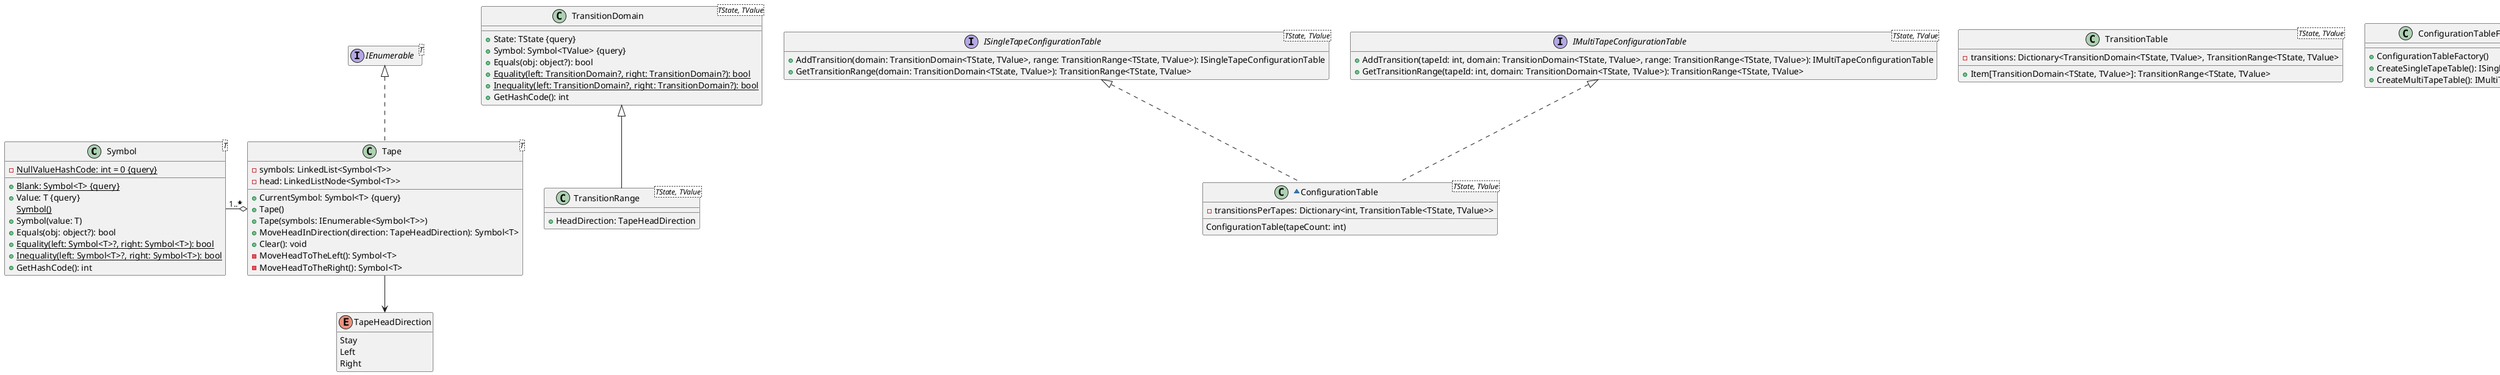 @startuml classes

hide interface empty members
hide enum empty members

class "Symbol<T>" as Symbol {
    -{static} NullValueHashCode: int = 0 {query}
    +{method} {static} Blank: Symbol<T> {query}
    +{method} Value: T {query}
    {static} Symbol()
    +Symbol(value: T)
    +Equals(obj: object?): bool
    +{static} Equality(left: Symbol<T>?, right: Symbol<T>): bool
    +{static} Inequality(left: Symbol<T>?, right: Symbol<T>): bool
    +GetHashCode(): int
}

enum TapeHeadDirection {
    Stay
    Left
    Right
}

class "Tape<T>" as Tape {
    -symbols: LinkedList<Symbol<T>>
    -head: LinkedListNode<Symbol<T>>
    +{method} CurrentSymbol: Symbol<T> {query}
    +Tape()
    +Tape(symbols: IEnumerable<Symbol<T>>)
    +MoveHeadInDirection(direction: TapeHeadDirection): Symbol<T>
    +Clear(): void
    -MoveHeadToTheLeft(): Symbol<T>
    -MoveHeadToTheRight(): Symbol<T>
}

Tape "*" o-left- "1..*" Symbol
interface "IEnumerable<T>" as IEnumerable
IEnumerable <|.. Tape
Tape --> TapeHeadDirection


class "TransitionDomain<TState, TValue>" as TransitionDomain {
    +{method} State: TState {query}
    +{method} Symbol: Symbol<TValue> {query}
    +Equals(obj: object?): bool
    +{static} Equality(left: TransitionDomain?, right: TransitionDomain?): bool
    +{static} Inequality(left: TransitionDomain?, right: TransitionDomain?): bool
    +GetHashCode(): int
}

class "TransitionRange<TState, TValue>" as TransitionRange {
    +{method} HeadDirection: TapeHeadDirection
}

interface "ISingleTapeConfigurationTable<TState, TValue>" as ISingleTapeConfigurationTable {
    +AddTransition(domain: TransitionDomain<TState, TValue>, range: TransitionRange<TState, TValue>): ISingleTapeConfigurationTable
    +GetTransitionRange(domain: TransitionDomain<TState, TValue>): TransitionRange<TState, TValue>
}

interface "IMultiTapeConfigurationTable<TState, TValue>" as IMultiTapeConfigurationTable {
    +AddTransition(tapeId: int, domain: TransitionDomain<TState, TValue>, range: TransitionRange<TState, TValue>): IMultiTapeConfigurationTable
    +GetTransitionRange(tapeId: int, domain: TransitionDomain<TState, TValue>): TransitionRange<TState, TValue>
}

~class "ConfigurationTable<TState, TValue>" as ConfigurationTable {
    -transitionsPerTapes: Dictionary<int, TransitionTable<TState, TValue>>
    ConfigurationTable(tapeCount: int)
}

class "TransitionTable<TState, TValue>" as TransitionTable {
    -transitions: Dictionary<TransitionDomain<TState, TValue>, TransitionRange<TState, TValue>
    +{method} Item[TransitionDomain<TState, TValue>]: TransitionRange<TState, TValue>
}

class "ConfigurationTableFactory<TState, TValue>" as ConfigurationTableFactory {
    +ConfigurationTableFactory()
    +CreateSingleTapeTable(): ISingleTapeConfigurationTable
    +CreateMultiTapeTable(): IMultiTapeConfigurationTable
}

TransitionDomain <|-- TransitionRange
ISingleTapeConfigurationTable <|.. ConfigurationTable
IMultiTapeConfigurationTable <|..ConfigurationTable

@enduml